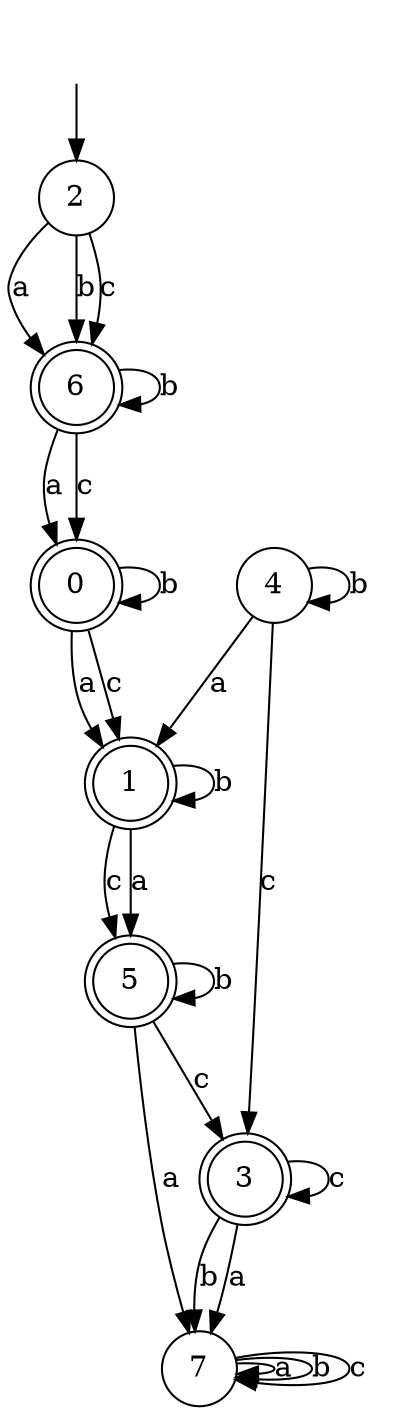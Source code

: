 digraph g {
__start [label=""shape=none]
	2[shape="circle" label="2"]
	0[shape="doublecircle" label="0"]
	1[shape="doublecircle" label="1"]
	3[shape="doublecircle" label="3"]
	4[shape="circle" label="4"]
	5[shape="doublecircle" label="5"]
	6[shape="doublecircle" label="6"]
	7[shape="circle" label="7"]

__start -> 2
	0 -> 1 [label="a"]
	0 -> 0 [label="b"]
	0 -> 1 [label="c"]
	1 -> 5 [label="a"]
	1 -> 1 [label="b"]
	1 -> 5 [label="c"]
	2 -> 6 [label="a"]
	2 -> 6 [label="b"]
	2 -> 6 [label="c"]
	3 -> 7 [label="a"]
	3 -> 7 [label="b"]
	3 -> 3 [label="c"]
	4 -> 1 [label="a"]
	4 -> 4 [label="b"]
	4 -> 3 [label="c"]
	5 -> 7 [label="a"]
	5 -> 5 [label="b"]
	5 -> 3 [label="c"]
	6 -> 0 [label="a"]
	6 -> 6 [label="b"]
	6 -> 0 [label="c"]
	7 -> 7 [label="a"]
	7 -> 7 [label="b"]
	7 -> 7 [label="c"]
}
